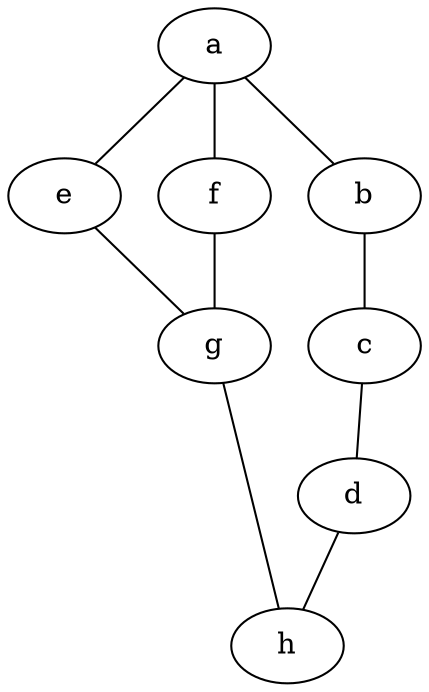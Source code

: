 /*
	Communications In The Bz Repo
*/

graph generic_graph
{

	"a" -- "e"
	"a" -- "f"
	"b" -- "c"
	"c" -- "d"
	"e" -- "g"
	"f" -- "g"
	"g" -- "h"
	"d" -- "h"
	"a" -- "b"
}
